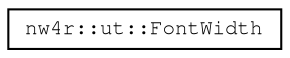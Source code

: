 digraph "Graphical Class Hierarchy"
{
 // LATEX_PDF_SIZE
  edge [fontname="FreeMono",fontsize="10",labelfontname="FreeMono",labelfontsize="10"];
  node [fontname="FreeMono",fontsize="10",shape=record];
  rankdir="LR";
  Node0 [label="nw4r::ut::FontWidth",height=0.2,width=0.4,color="black", fillcolor="white", style="filled",URL="$structnw4r_1_1ut_1_1_font_width.html",tooltip=" "];
}

